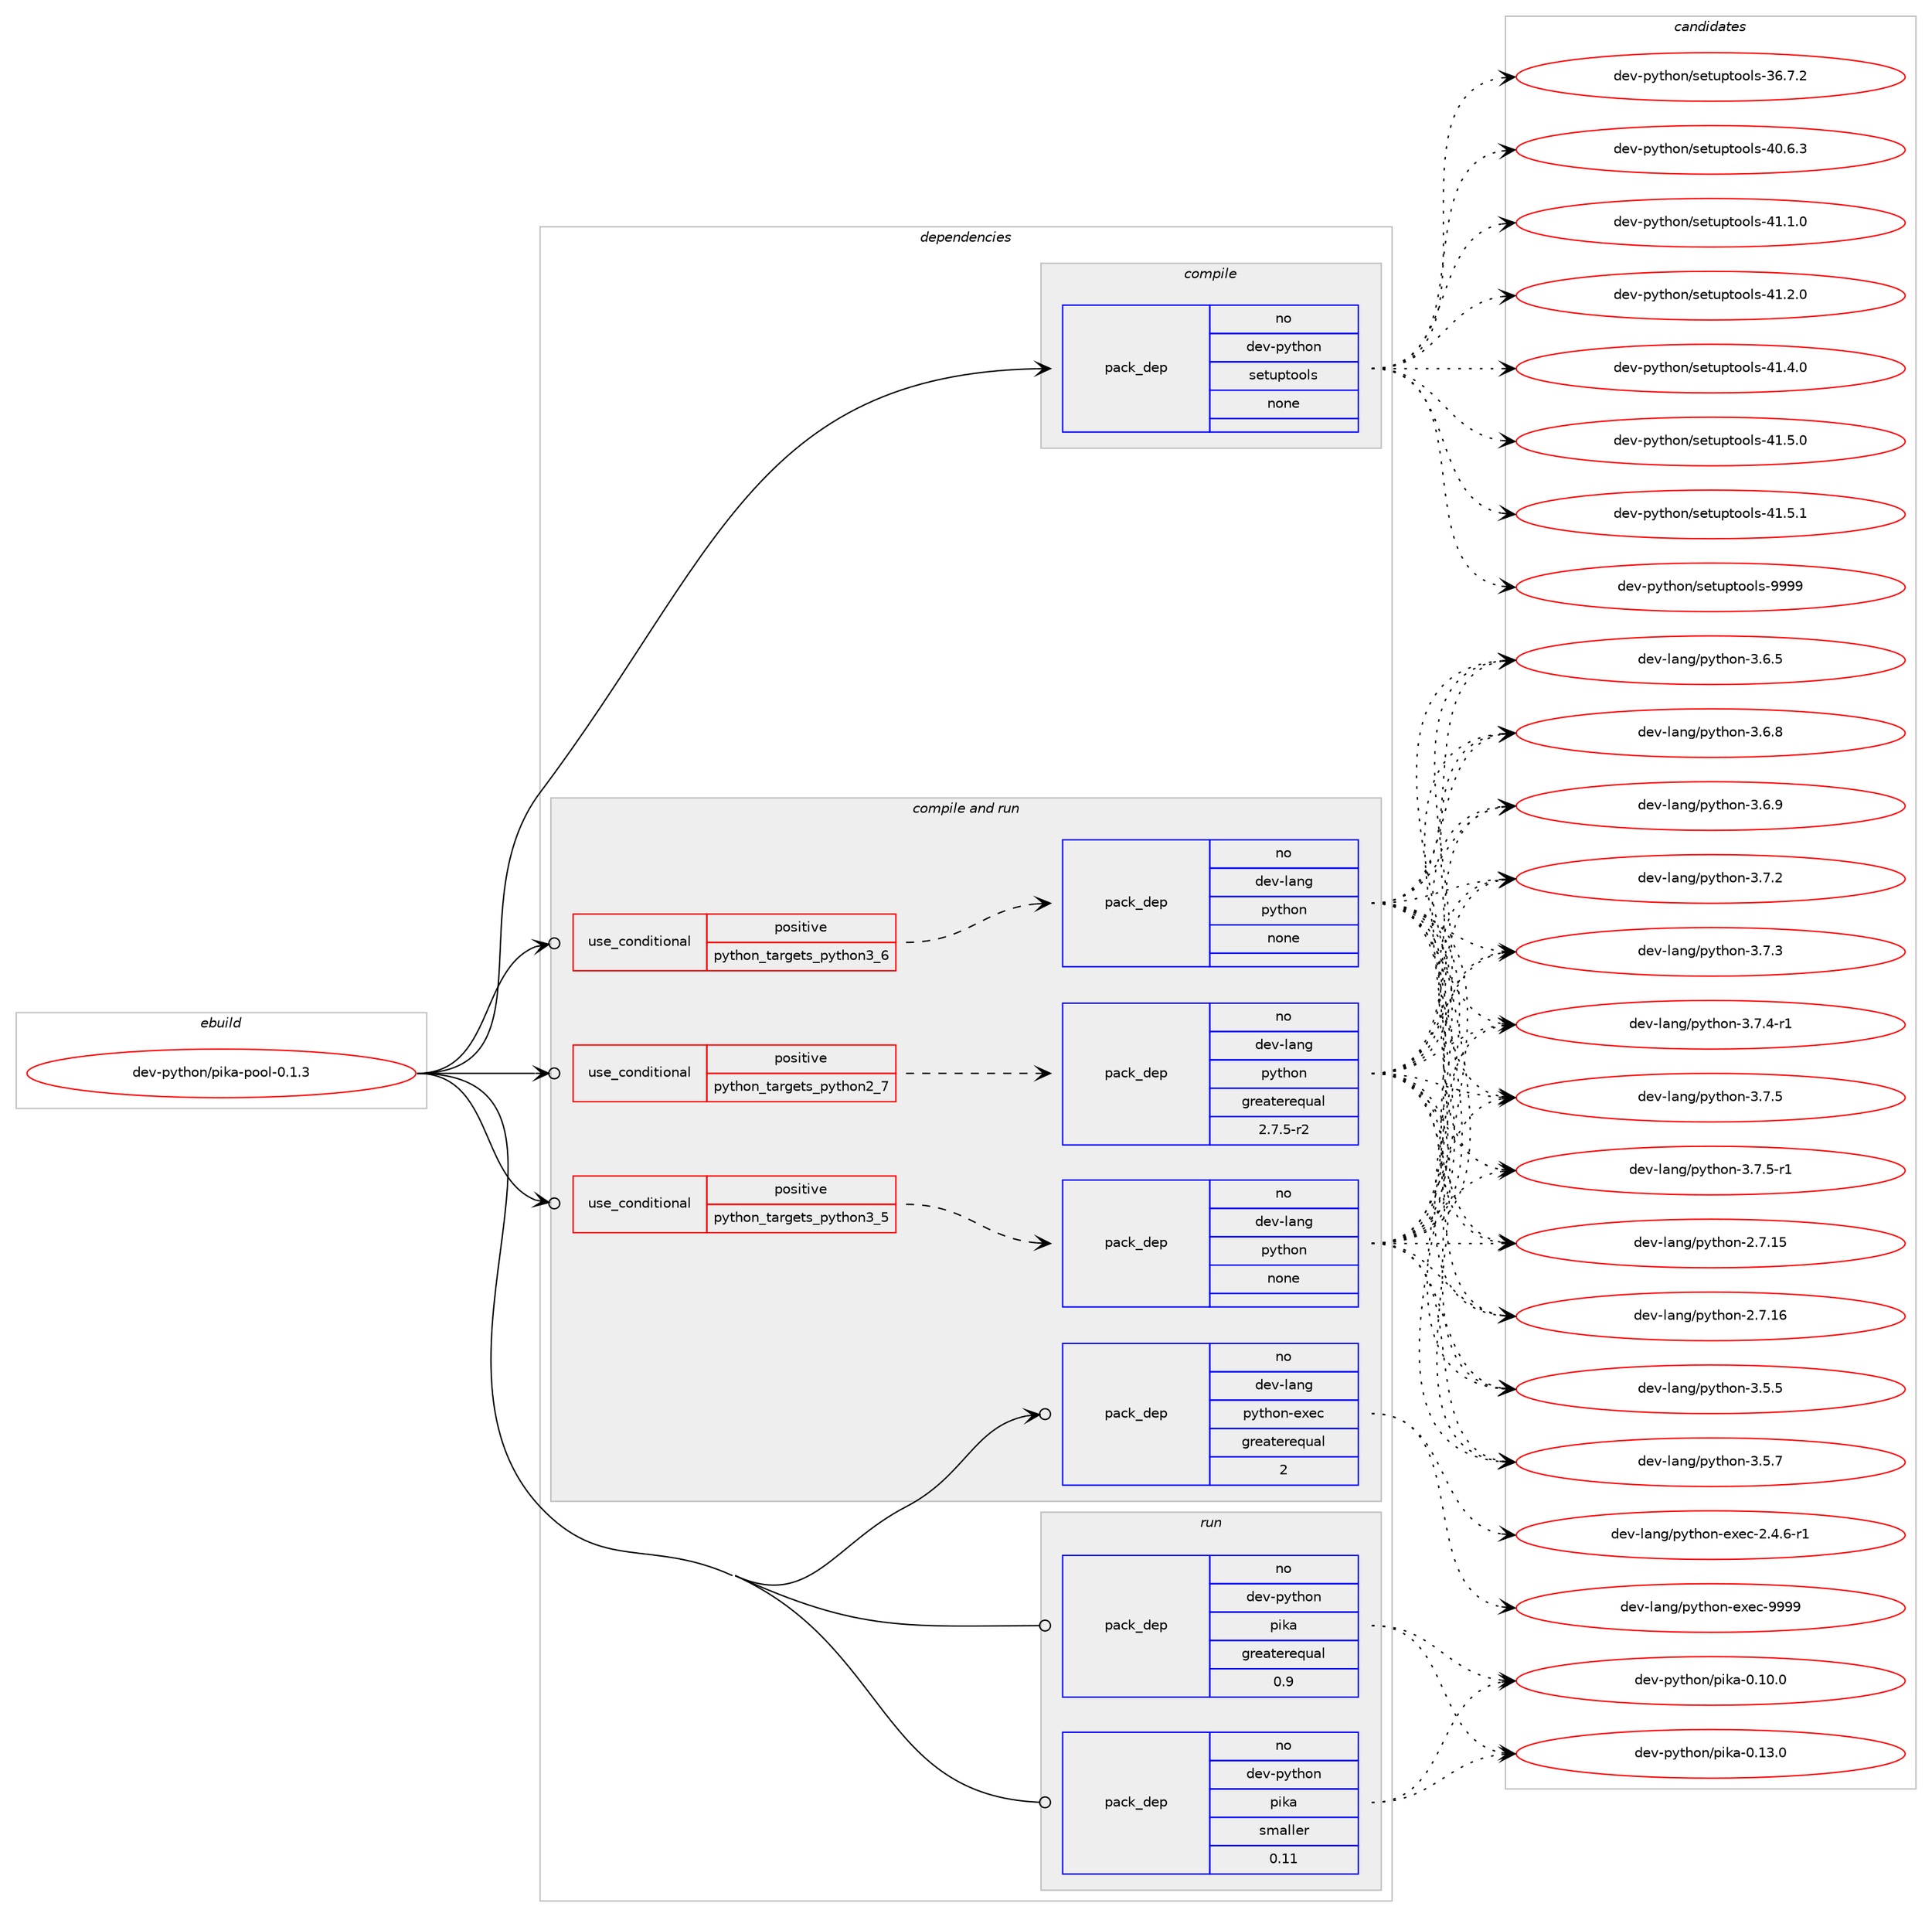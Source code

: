 digraph prolog {

# *************
# Graph options
# *************

newrank=true;
concentrate=true;
compound=true;
graph [rankdir=LR,fontname=Helvetica,fontsize=10,ranksep=1.5];#, ranksep=2.5, nodesep=0.2];
edge  [arrowhead=vee];
node  [fontname=Helvetica,fontsize=10];

# **********
# The ebuild
# **********

subgraph cluster_leftcol {
color=gray;
rank=same;
label=<<i>ebuild</i>>;
id [label="dev-python/pika-pool-0.1.3", color=red, width=4, href="../dev-python/pika-pool-0.1.3.svg"];
}

# ****************
# The dependencies
# ****************

subgraph cluster_midcol {
color=gray;
label=<<i>dependencies</i>>;
subgraph cluster_compile {
fillcolor="#eeeeee";
style=filled;
label=<<i>compile</i>>;
subgraph pack465598 {
dependency621931 [label=<<TABLE BORDER="0" CELLBORDER="1" CELLSPACING="0" CELLPADDING="4" WIDTH="220"><TR><TD ROWSPAN="6" CELLPADDING="30">pack_dep</TD></TR><TR><TD WIDTH="110">no</TD></TR><TR><TD>dev-python</TD></TR><TR><TD>setuptools</TD></TR><TR><TD>none</TD></TR><TR><TD></TD></TR></TABLE>>, shape=none, color=blue];
}
id:e -> dependency621931:w [weight=20,style="solid",arrowhead="vee"];
}
subgraph cluster_compileandrun {
fillcolor="#eeeeee";
style=filled;
label=<<i>compile and run</i>>;
subgraph cond144493 {
dependency621932 [label=<<TABLE BORDER="0" CELLBORDER="1" CELLSPACING="0" CELLPADDING="4"><TR><TD ROWSPAN="3" CELLPADDING="10">use_conditional</TD></TR><TR><TD>positive</TD></TR><TR><TD>python_targets_python2_7</TD></TR></TABLE>>, shape=none, color=red];
subgraph pack465599 {
dependency621933 [label=<<TABLE BORDER="0" CELLBORDER="1" CELLSPACING="0" CELLPADDING="4" WIDTH="220"><TR><TD ROWSPAN="6" CELLPADDING="30">pack_dep</TD></TR><TR><TD WIDTH="110">no</TD></TR><TR><TD>dev-lang</TD></TR><TR><TD>python</TD></TR><TR><TD>greaterequal</TD></TR><TR><TD>2.7.5-r2</TD></TR></TABLE>>, shape=none, color=blue];
}
dependency621932:e -> dependency621933:w [weight=20,style="dashed",arrowhead="vee"];
}
id:e -> dependency621932:w [weight=20,style="solid",arrowhead="odotvee"];
subgraph cond144494 {
dependency621934 [label=<<TABLE BORDER="0" CELLBORDER="1" CELLSPACING="0" CELLPADDING="4"><TR><TD ROWSPAN="3" CELLPADDING="10">use_conditional</TD></TR><TR><TD>positive</TD></TR><TR><TD>python_targets_python3_5</TD></TR></TABLE>>, shape=none, color=red];
subgraph pack465600 {
dependency621935 [label=<<TABLE BORDER="0" CELLBORDER="1" CELLSPACING="0" CELLPADDING="4" WIDTH="220"><TR><TD ROWSPAN="6" CELLPADDING="30">pack_dep</TD></TR><TR><TD WIDTH="110">no</TD></TR><TR><TD>dev-lang</TD></TR><TR><TD>python</TD></TR><TR><TD>none</TD></TR><TR><TD></TD></TR></TABLE>>, shape=none, color=blue];
}
dependency621934:e -> dependency621935:w [weight=20,style="dashed",arrowhead="vee"];
}
id:e -> dependency621934:w [weight=20,style="solid",arrowhead="odotvee"];
subgraph cond144495 {
dependency621936 [label=<<TABLE BORDER="0" CELLBORDER="1" CELLSPACING="0" CELLPADDING="4"><TR><TD ROWSPAN="3" CELLPADDING="10">use_conditional</TD></TR><TR><TD>positive</TD></TR><TR><TD>python_targets_python3_6</TD></TR></TABLE>>, shape=none, color=red];
subgraph pack465601 {
dependency621937 [label=<<TABLE BORDER="0" CELLBORDER="1" CELLSPACING="0" CELLPADDING="4" WIDTH="220"><TR><TD ROWSPAN="6" CELLPADDING="30">pack_dep</TD></TR><TR><TD WIDTH="110">no</TD></TR><TR><TD>dev-lang</TD></TR><TR><TD>python</TD></TR><TR><TD>none</TD></TR><TR><TD></TD></TR></TABLE>>, shape=none, color=blue];
}
dependency621936:e -> dependency621937:w [weight=20,style="dashed",arrowhead="vee"];
}
id:e -> dependency621936:w [weight=20,style="solid",arrowhead="odotvee"];
subgraph pack465602 {
dependency621938 [label=<<TABLE BORDER="0" CELLBORDER="1" CELLSPACING="0" CELLPADDING="4" WIDTH="220"><TR><TD ROWSPAN="6" CELLPADDING="30">pack_dep</TD></TR><TR><TD WIDTH="110">no</TD></TR><TR><TD>dev-lang</TD></TR><TR><TD>python-exec</TD></TR><TR><TD>greaterequal</TD></TR><TR><TD>2</TD></TR></TABLE>>, shape=none, color=blue];
}
id:e -> dependency621938:w [weight=20,style="solid",arrowhead="odotvee"];
}
subgraph cluster_run {
fillcolor="#eeeeee";
style=filled;
label=<<i>run</i>>;
subgraph pack465603 {
dependency621939 [label=<<TABLE BORDER="0" CELLBORDER="1" CELLSPACING="0" CELLPADDING="4" WIDTH="220"><TR><TD ROWSPAN="6" CELLPADDING="30">pack_dep</TD></TR><TR><TD WIDTH="110">no</TD></TR><TR><TD>dev-python</TD></TR><TR><TD>pika</TD></TR><TR><TD>greaterequal</TD></TR><TR><TD>0.9</TD></TR></TABLE>>, shape=none, color=blue];
}
id:e -> dependency621939:w [weight=20,style="solid",arrowhead="odot"];
subgraph pack465604 {
dependency621940 [label=<<TABLE BORDER="0" CELLBORDER="1" CELLSPACING="0" CELLPADDING="4" WIDTH="220"><TR><TD ROWSPAN="6" CELLPADDING="30">pack_dep</TD></TR><TR><TD WIDTH="110">no</TD></TR><TR><TD>dev-python</TD></TR><TR><TD>pika</TD></TR><TR><TD>smaller</TD></TR><TR><TD>0.11</TD></TR></TABLE>>, shape=none, color=blue];
}
id:e -> dependency621940:w [weight=20,style="solid",arrowhead="odot"];
}
}

# **************
# The candidates
# **************

subgraph cluster_choices {
rank=same;
color=gray;
label=<<i>candidates</i>>;

subgraph choice465598 {
color=black;
nodesep=1;
choice100101118451121211161041111104711510111611711211611111110811545515446554650 [label="dev-python/setuptools-36.7.2", color=red, width=4,href="../dev-python/setuptools-36.7.2.svg"];
choice100101118451121211161041111104711510111611711211611111110811545524846544651 [label="dev-python/setuptools-40.6.3", color=red, width=4,href="../dev-python/setuptools-40.6.3.svg"];
choice100101118451121211161041111104711510111611711211611111110811545524946494648 [label="dev-python/setuptools-41.1.0", color=red, width=4,href="../dev-python/setuptools-41.1.0.svg"];
choice100101118451121211161041111104711510111611711211611111110811545524946504648 [label="dev-python/setuptools-41.2.0", color=red, width=4,href="../dev-python/setuptools-41.2.0.svg"];
choice100101118451121211161041111104711510111611711211611111110811545524946524648 [label="dev-python/setuptools-41.4.0", color=red, width=4,href="../dev-python/setuptools-41.4.0.svg"];
choice100101118451121211161041111104711510111611711211611111110811545524946534648 [label="dev-python/setuptools-41.5.0", color=red, width=4,href="../dev-python/setuptools-41.5.0.svg"];
choice100101118451121211161041111104711510111611711211611111110811545524946534649 [label="dev-python/setuptools-41.5.1", color=red, width=4,href="../dev-python/setuptools-41.5.1.svg"];
choice10010111845112121116104111110471151011161171121161111111081154557575757 [label="dev-python/setuptools-9999", color=red, width=4,href="../dev-python/setuptools-9999.svg"];
dependency621931:e -> choice100101118451121211161041111104711510111611711211611111110811545515446554650:w [style=dotted,weight="100"];
dependency621931:e -> choice100101118451121211161041111104711510111611711211611111110811545524846544651:w [style=dotted,weight="100"];
dependency621931:e -> choice100101118451121211161041111104711510111611711211611111110811545524946494648:w [style=dotted,weight="100"];
dependency621931:e -> choice100101118451121211161041111104711510111611711211611111110811545524946504648:w [style=dotted,weight="100"];
dependency621931:e -> choice100101118451121211161041111104711510111611711211611111110811545524946524648:w [style=dotted,weight="100"];
dependency621931:e -> choice100101118451121211161041111104711510111611711211611111110811545524946534648:w [style=dotted,weight="100"];
dependency621931:e -> choice100101118451121211161041111104711510111611711211611111110811545524946534649:w [style=dotted,weight="100"];
dependency621931:e -> choice10010111845112121116104111110471151011161171121161111111081154557575757:w [style=dotted,weight="100"];
}
subgraph choice465599 {
color=black;
nodesep=1;
choice10010111845108971101034711212111610411111045504655464953 [label="dev-lang/python-2.7.15", color=red, width=4,href="../dev-lang/python-2.7.15.svg"];
choice10010111845108971101034711212111610411111045504655464954 [label="dev-lang/python-2.7.16", color=red, width=4,href="../dev-lang/python-2.7.16.svg"];
choice100101118451089711010347112121116104111110455146534653 [label="dev-lang/python-3.5.5", color=red, width=4,href="../dev-lang/python-3.5.5.svg"];
choice100101118451089711010347112121116104111110455146534655 [label="dev-lang/python-3.5.7", color=red, width=4,href="../dev-lang/python-3.5.7.svg"];
choice100101118451089711010347112121116104111110455146544653 [label="dev-lang/python-3.6.5", color=red, width=4,href="../dev-lang/python-3.6.5.svg"];
choice100101118451089711010347112121116104111110455146544656 [label="dev-lang/python-3.6.8", color=red, width=4,href="../dev-lang/python-3.6.8.svg"];
choice100101118451089711010347112121116104111110455146544657 [label="dev-lang/python-3.6.9", color=red, width=4,href="../dev-lang/python-3.6.9.svg"];
choice100101118451089711010347112121116104111110455146554650 [label="dev-lang/python-3.7.2", color=red, width=4,href="../dev-lang/python-3.7.2.svg"];
choice100101118451089711010347112121116104111110455146554651 [label="dev-lang/python-3.7.3", color=red, width=4,href="../dev-lang/python-3.7.3.svg"];
choice1001011184510897110103471121211161041111104551465546524511449 [label="dev-lang/python-3.7.4-r1", color=red, width=4,href="../dev-lang/python-3.7.4-r1.svg"];
choice100101118451089711010347112121116104111110455146554653 [label="dev-lang/python-3.7.5", color=red, width=4,href="../dev-lang/python-3.7.5.svg"];
choice1001011184510897110103471121211161041111104551465546534511449 [label="dev-lang/python-3.7.5-r1", color=red, width=4,href="../dev-lang/python-3.7.5-r1.svg"];
dependency621933:e -> choice10010111845108971101034711212111610411111045504655464953:w [style=dotted,weight="100"];
dependency621933:e -> choice10010111845108971101034711212111610411111045504655464954:w [style=dotted,weight="100"];
dependency621933:e -> choice100101118451089711010347112121116104111110455146534653:w [style=dotted,weight="100"];
dependency621933:e -> choice100101118451089711010347112121116104111110455146534655:w [style=dotted,weight="100"];
dependency621933:e -> choice100101118451089711010347112121116104111110455146544653:w [style=dotted,weight="100"];
dependency621933:e -> choice100101118451089711010347112121116104111110455146544656:w [style=dotted,weight="100"];
dependency621933:e -> choice100101118451089711010347112121116104111110455146544657:w [style=dotted,weight="100"];
dependency621933:e -> choice100101118451089711010347112121116104111110455146554650:w [style=dotted,weight="100"];
dependency621933:e -> choice100101118451089711010347112121116104111110455146554651:w [style=dotted,weight="100"];
dependency621933:e -> choice1001011184510897110103471121211161041111104551465546524511449:w [style=dotted,weight="100"];
dependency621933:e -> choice100101118451089711010347112121116104111110455146554653:w [style=dotted,weight="100"];
dependency621933:e -> choice1001011184510897110103471121211161041111104551465546534511449:w [style=dotted,weight="100"];
}
subgraph choice465600 {
color=black;
nodesep=1;
choice10010111845108971101034711212111610411111045504655464953 [label="dev-lang/python-2.7.15", color=red, width=4,href="../dev-lang/python-2.7.15.svg"];
choice10010111845108971101034711212111610411111045504655464954 [label="dev-lang/python-2.7.16", color=red, width=4,href="../dev-lang/python-2.7.16.svg"];
choice100101118451089711010347112121116104111110455146534653 [label="dev-lang/python-3.5.5", color=red, width=4,href="../dev-lang/python-3.5.5.svg"];
choice100101118451089711010347112121116104111110455146534655 [label="dev-lang/python-3.5.7", color=red, width=4,href="../dev-lang/python-3.5.7.svg"];
choice100101118451089711010347112121116104111110455146544653 [label="dev-lang/python-3.6.5", color=red, width=4,href="../dev-lang/python-3.6.5.svg"];
choice100101118451089711010347112121116104111110455146544656 [label="dev-lang/python-3.6.8", color=red, width=4,href="../dev-lang/python-3.6.8.svg"];
choice100101118451089711010347112121116104111110455146544657 [label="dev-lang/python-3.6.9", color=red, width=4,href="../dev-lang/python-3.6.9.svg"];
choice100101118451089711010347112121116104111110455146554650 [label="dev-lang/python-3.7.2", color=red, width=4,href="../dev-lang/python-3.7.2.svg"];
choice100101118451089711010347112121116104111110455146554651 [label="dev-lang/python-3.7.3", color=red, width=4,href="../dev-lang/python-3.7.3.svg"];
choice1001011184510897110103471121211161041111104551465546524511449 [label="dev-lang/python-3.7.4-r1", color=red, width=4,href="../dev-lang/python-3.7.4-r1.svg"];
choice100101118451089711010347112121116104111110455146554653 [label="dev-lang/python-3.7.5", color=red, width=4,href="../dev-lang/python-3.7.5.svg"];
choice1001011184510897110103471121211161041111104551465546534511449 [label="dev-lang/python-3.7.5-r1", color=red, width=4,href="../dev-lang/python-3.7.5-r1.svg"];
dependency621935:e -> choice10010111845108971101034711212111610411111045504655464953:w [style=dotted,weight="100"];
dependency621935:e -> choice10010111845108971101034711212111610411111045504655464954:w [style=dotted,weight="100"];
dependency621935:e -> choice100101118451089711010347112121116104111110455146534653:w [style=dotted,weight="100"];
dependency621935:e -> choice100101118451089711010347112121116104111110455146534655:w [style=dotted,weight="100"];
dependency621935:e -> choice100101118451089711010347112121116104111110455146544653:w [style=dotted,weight="100"];
dependency621935:e -> choice100101118451089711010347112121116104111110455146544656:w [style=dotted,weight="100"];
dependency621935:e -> choice100101118451089711010347112121116104111110455146544657:w [style=dotted,weight="100"];
dependency621935:e -> choice100101118451089711010347112121116104111110455146554650:w [style=dotted,weight="100"];
dependency621935:e -> choice100101118451089711010347112121116104111110455146554651:w [style=dotted,weight="100"];
dependency621935:e -> choice1001011184510897110103471121211161041111104551465546524511449:w [style=dotted,weight="100"];
dependency621935:e -> choice100101118451089711010347112121116104111110455146554653:w [style=dotted,weight="100"];
dependency621935:e -> choice1001011184510897110103471121211161041111104551465546534511449:w [style=dotted,weight="100"];
}
subgraph choice465601 {
color=black;
nodesep=1;
choice10010111845108971101034711212111610411111045504655464953 [label="dev-lang/python-2.7.15", color=red, width=4,href="../dev-lang/python-2.7.15.svg"];
choice10010111845108971101034711212111610411111045504655464954 [label="dev-lang/python-2.7.16", color=red, width=4,href="../dev-lang/python-2.7.16.svg"];
choice100101118451089711010347112121116104111110455146534653 [label="dev-lang/python-3.5.5", color=red, width=4,href="../dev-lang/python-3.5.5.svg"];
choice100101118451089711010347112121116104111110455146534655 [label="dev-lang/python-3.5.7", color=red, width=4,href="../dev-lang/python-3.5.7.svg"];
choice100101118451089711010347112121116104111110455146544653 [label="dev-lang/python-3.6.5", color=red, width=4,href="../dev-lang/python-3.6.5.svg"];
choice100101118451089711010347112121116104111110455146544656 [label="dev-lang/python-3.6.8", color=red, width=4,href="../dev-lang/python-3.6.8.svg"];
choice100101118451089711010347112121116104111110455146544657 [label="dev-lang/python-3.6.9", color=red, width=4,href="../dev-lang/python-3.6.9.svg"];
choice100101118451089711010347112121116104111110455146554650 [label="dev-lang/python-3.7.2", color=red, width=4,href="../dev-lang/python-3.7.2.svg"];
choice100101118451089711010347112121116104111110455146554651 [label="dev-lang/python-3.7.3", color=red, width=4,href="../dev-lang/python-3.7.3.svg"];
choice1001011184510897110103471121211161041111104551465546524511449 [label="dev-lang/python-3.7.4-r1", color=red, width=4,href="../dev-lang/python-3.7.4-r1.svg"];
choice100101118451089711010347112121116104111110455146554653 [label="dev-lang/python-3.7.5", color=red, width=4,href="../dev-lang/python-3.7.5.svg"];
choice1001011184510897110103471121211161041111104551465546534511449 [label="dev-lang/python-3.7.5-r1", color=red, width=4,href="../dev-lang/python-3.7.5-r1.svg"];
dependency621937:e -> choice10010111845108971101034711212111610411111045504655464953:w [style=dotted,weight="100"];
dependency621937:e -> choice10010111845108971101034711212111610411111045504655464954:w [style=dotted,weight="100"];
dependency621937:e -> choice100101118451089711010347112121116104111110455146534653:w [style=dotted,weight="100"];
dependency621937:e -> choice100101118451089711010347112121116104111110455146534655:w [style=dotted,weight="100"];
dependency621937:e -> choice100101118451089711010347112121116104111110455146544653:w [style=dotted,weight="100"];
dependency621937:e -> choice100101118451089711010347112121116104111110455146544656:w [style=dotted,weight="100"];
dependency621937:e -> choice100101118451089711010347112121116104111110455146544657:w [style=dotted,weight="100"];
dependency621937:e -> choice100101118451089711010347112121116104111110455146554650:w [style=dotted,weight="100"];
dependency621937:e -> choice100101118451089711010347112121116104111110455146554651:w [style=dotted,weight="100"];
dependency621937:e -> choice1001011184510897110103471121211161041111104551465546524511449:w [style=dotted,weight="100"];
dependency621937:e -> choice100101118451089711010347112121116104111110455146554653:w [style=dotted,weight="100"];
dependency621937:e -> choice1001011184510897110103471121211161041111104551465546534511449:w [style=dotted,weight="100"];
}
subgraph choice465602 {
color=black;
nodesep=1;
choice10010111845108971101034711212111610411111045101120101994550465246544511449 [label="dev-lang/python-exec-2.4.6-r1", color=red, width=4,href="../dev-lang/python-exec-2.4.6-r1.svg"];
choice10010111845108971101034711212111610411111045101120101994557575757 [label="dev-lang/python-exec-9999", color=red, width=4,href="../dev-lang/python-exec-9999.svg"];
dependency621938:e -> choice10010111845108971101034711212111610411111045101120101994550465246544511449:w [style=dotted,weight="100"];
dependency621938:e -> choice10010111845108971101034711212111610411111045101120101994557575757:w [style=dotted,weight="100"];
}
subgraph choice465603 {
color=black;
nodesep=1;
choice10010111845112121116104111110471121051079745484649484648 [label="dev-python/pika-0.10.0", color=red, width=4,href="../dev-python/pika-0.10.0.svg"];
choice10010111845112121116104111110471121051079745484649514648 [label="dev-python/pika-0.13.0", color=red, width=4,href="../dev-python/pika-0.13.0.svg"];
dependency621939:e -> choice10010111845112121116104111110471121051079745484649484648:w [style=dotted,weight="100"];
dependency621939:e -> choice10010111845112121116104111110471121051079745484649514648:w [style=dotted,weight="100"];
}
subgraph choice465604 {
color=black;
nodesep=1;
choice10010111845112121116104111110471121051079745484649484648 [label="dev-python/pika-0.10.0", color=red, width=4,href="../dev-python/pika-0.10.0.svg"];
choice10010111845112121116104111110471121051079745484649514648 [label="dev-python/pika-0.13.0", color=red, width=4,href="../dev-python/pika-0.13.0.svg"];
dependency621940:e -> choice10010111845112121116104111110471121051079745484649484648:w [style=dotted,weight="100"];
dependency621940:e -> choice10010111845112121116104111110471121051079745484649514648:w [style=dotted,weight="100"];
}
}

}
